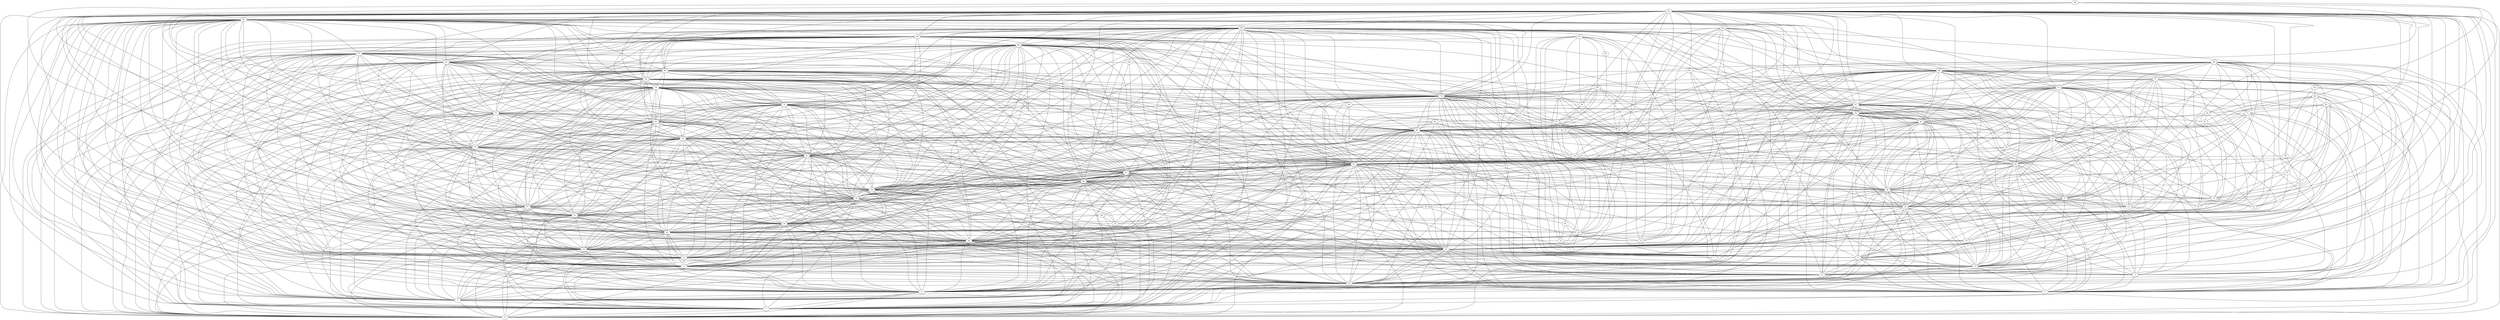 digraph "sensornet-topology" {
label = "";
rankdir="BT";"0"->"1" [arrowhead = "both"] 
"0"->"3" [arrowhead = "both"] 
"0"->"4" [arrowhead = "both"] 
"0"->"11" [arrowhead = "both"] 
"0"->"23" [arrowhead = "both"] 
"0"->"24" [arrowhead = "both"] 
"0"->"26" [arrowhead = "both"] 
"0"->"28" [arrowhead = "both"] 
"0"->"30" [arrowhead = "both"] 
"0"->"31" [arrowhead = "both"] 
"0"->"37" [arrowhead = "both"] 
"0"->"38" [arrowhead = "both"] 
"0"->"39" [arrowhead = "both"] 
"0"->"40" [arrowhead = "both"] 
"0"->"41" [arrowhead = "both"] 
"0"->"43" [arrowhead = "both"] 
"0"->"51" [arrowhead = "both"] 
"0"->"53" [arrowhead = "both"] 
"0"->"54" [arrowhead = "both"] 
"0"->"61" [arrowhead = "both"] 
"0"->"73" [arrowhead = "both"] 
"0"->"74" [arrowhead = "both"] 
"0"->"76" [arrowhead = "both"] 
"0"->"77" [arrowhead = "both"] 
"0"->"78" [arrowhead = "both"] 
"0"->"80" [arrowhead = "both"] 
"0"->"81" [arrowhead = "both"] 
"0"->"87" [arrowhead = "both"] 
"0"->"88" [arrowhead = "both"] 
"0"->"89" [arrowhead = "both"] 
"0"->"90" [arrowhead = "both"] 
"0"->"91" [arrowhead = "both"] 
"0"->"92" [arrowhead = "both"] 
"0"->"93" [arrowhead = "both"] 
"1"->"3" [arrowhead = "both"] 
"1"->"4" [arrowhead = "both"] 
"1"->"10" [arrowhead = "both"] 
"1"->"11" [arrowhead = "both"] 
"1"->"18" [arrowhead = "both"] 
"1"->"20" [arrowhead = "both"] 
"1"->"23" [arrowhead = "both"] 
"1"->"24" [arrowhead = "both"] 
"1"->"26" [arrowhead = "both"] 
"1"->"28" [arrowhead = "both"] 
"1"->"30" [arrowhead = "both"] 
"1"->"31" [arrowhead = "both"] 
"1"->"37" [arrowhead = "both"] 
"1"->"38" [arrowhead = "both"] 
"1"->"39" [arrowhead = "both"] 
"1"->"40" [arrowhead = "both"] 
"1"->"41" [arrowhead = "both"] 
"1"->"43" [arrowhead = "both"] 
"1"->"48" [arrowhead = "both"] 
"1"->"53" [arrowhead = "both"] 
"1"->"54" [arrowhead = "both"] 
"1"->"60" [arrowhead = "both"] 
"1"->"61" [arrowhead = "both"] 
"1"->"70" [arrowhead = "both"] 
"1"->"73" [arrowhead = "both"] 
"1"->"74" [arrowhead = "both"] 
"1"->"76" [arrowhead = "both"] 
"1"->"78" [arrowhead = "both"] 
"1"->"80" [arrowhead = "both"] 
"1"->"81" [arrowhead = "both"] 
"1"->"87" [arrowhead = "both"] 
"1"->"88" [arrowhead = "both"] 
"1"->"89" [arrowhead = "both"] 
"1"->"90" [arrowhead = "both"] 
"1"->"91" [arrowhead = "both"] 
"1"->"93" [arrowhead = "both"] 
"1"->"94" [arrowhead = "both"] 
"2"->"5" [arrowhead = "both"] 
"2"->"10" [arrowhead = "both"] 
"2"->"12" [arrowhead = "both"] 
"2"->"15" [arrowhead = "both"] 
"2"->"17" [arrowhead = "both"] 
"2"->"20" [arrowhead = "both"] 
"2"->"21" [arrowhead = "both"] 
"2"->"25" [arrowhead = "both"] 
"2"->"27" [arrowhead = "both"] 
"2"->"36" [arrowhead = "both"] 
"2"->"43" [arrowhead = "both"] 
"2"->"44" [arrowhead = "both"] 
"2"->"48" [arrowhead = "both"] 
"2"->"55" [arrowhead = "both"] 
"2"->"60" [arrowhead = "both"] 
"2"->"62" [arrowhead = "both"] 
"2"->"64" [arrowhead = "both"] 
"2"->"65" [arrowhead = "both"] 
"2"->"67" [arrowhead = "both"] 
"2"->"68" [arrowhead = "both"] 
"2"->"70" [arrowhead = "both"] 
"2"->"71" [arrowhead = "both"] 
"2"->"75" [arrowhead = "both"] 
"2"->"77" [arrowhead = "both"] 
"2"->"83" [arrowhead = "both"] 
"2"->"85" [arrowhead = "both"] 
"2"->"86" [arrowhead = "both"] 
"2"->"87" [arrowhead = "both"] 
"2"->"93" [arrowhead = "both"] 
"2"->"94" [arrowhead = "both"] 
"2"->"98" [arrowhead = "both"] 
"3"->"4" [arrowhead = "both"] 
"3"->"8" [arrowhead = "both"] 
"3"->"11" [arrowhead = "both"] 
"3"->"23" [arrowhead = "both"] 
"3"->"24" [arrowhead = "both"] 
"3"->"26" [arrowhead = "both"] 
"3"->"28" [arrowhead = "both"] 
"3"->"30" [arrowhead = "both"] 
"3"->"31" [arrowhead = "both"] 
"3"->"37" [arrowhead = "both"] 
"3"->"38" [arrowhead = "both"] 
"3"->"39" [arrowhead = "both"] 
"3"->"40" [arrowhead = "both"] 
"3"->"41" [arrowhead = "both"] 
"3"->"43" [arrowhead = "both"] 
"3"->"46" [arrowhead = "both"] 
"3"->"51" [arrowhead = "both"] 
"3"->"54" [arrowhead = "both"] 
"3"->"61" [arrowhead = "both"] 
"3"->"62" [arrowhead = "both"] 
"3"->"73" [arrowhead = "both"] 
"3"->"74" [arrowhead = "both"] 
"3"->"76" [arrowhead = "both"] 
"3"->"78" [arrowhead = "both"] 
"3"->"80" [arrowhead = "both"] 
"3"->"81" [arrowhead = "both"] 
"3"->"87" [arrowhead = "both"] 
"3"->"88" [arrowhead = "both"] 
"3"->"89" [arrowhead = "both"] 
"3"->"90" [arrowhead = "both"] 
"3"->"91" [arrowhead = "both"] 
"3"->"93" [arrowhead = "both"] 
"4"->"10" [arrowhead = "both"] 
"4"->"11" [arrowhead = "both"] 
"4"->"17" [arrowhead = "both"] 
"4"->"20" [arrowhead = "both"] 
"4"->"23" [arrowhead = "both"] 
"4"->"24" [arrowhead = "both"] 
"4"->"26" [arrowhead = "both"] 
"4"->"28" [arrowhead = "both"] 
"4"->"30" [arrowhead = "both"] 
"4"->"31" [arrowhead = "both"] 
"4"->"36" [arrowhead = "both"] 
"4"->"37" [arrowhead = "both"] 
"4"->"38" [arrowhead = "both"] 
"4"->"39" [arrowhead = "both"] 
"4"->"40" [arrowhead = "both"] 
"4"->"41" [arrowhead = "both"] 
"4"->"43" [arrowhead = "both"] 
"4"->"51" [arrowhead = "both"] 
"4"->"53" [arrowhead = "both"] 
"4"->"60" [arrowhead = "both"] 
"4"->"61" [arrowhead = "both"] 
"4"->"67" [arrowhead = "both"] 
"4"->"70" [arrowhead = "both"] 
"4"->"73" [arrowhead = "both"] 
"4"->"74" [arrowhead = "both"] 
"4"->"76" [arrowhead = "both"] 
"4"->"78" [arrowhead = "both"] 
"4"->"80" [arrowhead = "both"] 
"4"->"81" [arrowhead = "both"] 
"4"->"83" [arrowhead = "both"] 
"4"->"86" [arrowhead = "both"] 
"4"->"87" [arrowhead = "both"] 
"4"->"88" [arrowhead = "both"] 
"4"->"89" [arrowhead = "both"] 
"4"->"90" [arrowhead = "both"] 
"4"->"91" [arrowhead = "both"] 
"4"->"93" [arrowhead = "both"] 
"5"->"15" [arrowhead = "both"] 
"5"->"17" [arrowhead = "both"] 
"5"->"21" [arrowhead = "both"] 
"5"->"25" [arrowhead = "both"] 
"5"->"27" [arrowhead = "both"] 
"5"->"36" [arrowhead = "both"] 
"5"->"48" [arrowhead = "both"] 
"5"->"51" [arrowhead = "both"] 
"5"->"52" [arrowhead = "both"] 
"5"->"65" [arrowhead = "both"] 
"5"->"67" [arrowhead = "both"] 
"5"->"71" [arrowhead = "both"] 
"5"->"75" [arrowhead = "both"] 
"5"->"77" [arrowhead = "both"] 
"5"->"86" [arrowhead = "both"] 
"5"->"98" [arrowhead = "both"] 
"6"->"9" [arrowhead = "both"] 
"6"->"29" [arrowhead = "both"] 
"6"->"59" [arrowhead = "both"] 
"6"->"75" [arrowhead = "both"] 
"7"->"20" [arrowhead = "both"] 
"7"->"34" [arrowhead = "both"] 
"7"->"36" [arrowhead = "both"] 
"7"->"55" [arrowhead = "both"] 
"7"->"84" [arrowhead = "both"] 
"7"->"95" [arrowhead = "both"] 
"8"->"19" [arrowhead = "both"] 
"8"->"32" [arrowhead = "both"] 
"8"->"53" [arrowhead = "both"] 
"8"->"69" [arrowhead = "both"] 
"8"->"81" [arrowhead = "both"] 
"8"->"91" [arrowhead = "both"] 
"9"->"28" [arrowhead = "both"] 
"9"->"33" [arrowhead = "both"] 
"9"->"56" [arrowhead = "both"] 
"9"->"70" [arrowhead = "both"] 
"9"->"90" [arrowhead = "both"] 
"10"->"11" [arrowhead = "both"] 
"10"->"12" [arrowhead = "both"] 
"10"->"14" [arrowhead = "both"] 
"10"->"15" [arrowhead = "both"] 
"10"->"17" [arrowhead = "both"] 
"10"->"20" [arrowhead = "both"] 
"10"->"25" [arrowhead = "both"] 
"10"->"26" [arrowhead = "both"] 
"10"->"28" [arrowhead = "both"] 
"10"->"30" [arrowhead = "both"] 
"10"->"36" [arrowhead = "both"] 
"10"->"38" [arrowhead = "both"] 
"10"->"39" [arrowhead = "both"] 
"10"->"40" [arrowhead = "both"] 
"10"->"41" [arrowhead = "both"] 
"10"->"43" [arrowhead = "both"] 
"10"->"48" [arrowhead = "both"] 
"10"->"51" [arrowhead = "both"] 
"10"->"52" [arrowhead = "both"] 
"10"->"54" [arrowhead = "both"] 
"10"->"61" [arrowhead = "both"] 
"10"->"62" [arrowhead = "both"] 
"10"->"65" [arrowhead = "both"] 
"10"->"67" [arrowhead = "both"] 
"10"->"70" [arrowhead = "both"] 
"10"->"75" [arrowhead = "both"] 
"10"->"76" [arrowhead = "both"] 
"10"->"78" [arrowhead = "both"] 
"10"->"80" [arrowhead = "both"] 
"10"->"86" [arrowhead = "both"] 
"10"->"88" [arrowhead = "both"] 
"10"->"89" [arrowhead = "both"] 
"10"->"90" [arrowhead = "both"] 
"10"->"91" [arrowhead = "both"] 
"10"->"93" [arrowhead = "both"] 
"10"->"98" [arrowhead = "both"] 
"11"->"20" [arrowhead = "both"] 
"11"->"23" [arrowhead = "both"] 
"11"->"24" [arrowhead = "both"] 
"11"->"26" [arrowhead = "both"] 
"11"->"28" [arrowhead = "both"] 
"11"->"30" [arrowhead = "both"] 
"11"->"31" [arrowhead = "both"] 
"11"->"37" [arrowhead = "both"] 
"11"->"38" [arrowhead = "both"] 
"11"->"39" [arrowhead = "both"] 
"11"->"40" [arrowhead = "both"] 
"11"->"41" [arrowhead = "both"] 
"11"->"51" [arrowhead = "both"] 
"11"->"53" [arrowhead = "both"] 
"11"->"54" [arrowhead = "both"] 
"11"->"57" [arrowhead = "both"] 
"11"->"60" [arrowhead = "both"] 
"11"->"70" [arrowhead = "both"] 
"11"->"73" [arrowhead = "both"] 
"11"->"74" [arrowhead = "both"] 
"11"->"75" [arrowhead = "both"] 
"11"->"76" [arrowhead = "both"] 
"11"->"78" [arrowhead = "both"] 
"11"->"80" [arrowhead = "both"] 
"11"->"81" [arrowhead = "both"] 
"11"->"87" [arrowhead = "both"] 
"11"->"88" [arrowhead = "both"] 
"11"->"89" [arrowhead = "both"] 
"11"->"90" [arrowhead = "both"] 
"11"->"91" [arrowhead = "both"] 
"12"->"15" [arrowhead = "both"] 
"12"->"17" [arrowhead = "both"] 
"12"->"20" [arrowhead = "both"] 
"12"->"25" [arrowhead = "both"] 
"12"->"26" [arrowhead = "both"] 
"12"->"27" [arrowhead = "both"] 
"12"->"36" [arrowhead = "both"] 
"12"->"40" [arrowhead = "both"] 
"12"->"41" [arrowhead = "both"] 
"12"->"43" [arrowhead = "both"] 
"12"->"48" [arrowhead = "both"] 
"12"->"52" [arrowhead = "both"] 
"12"->"53" [arrowhead = "both"] 
"12"->"60" [arrowhead = "both"] 
"12"->"65" [arrowhead = "both"] 
"12"->"67" [arrowhead = "both"] 
"12"->"70" [arrowhead = "both"] 
"12"->"75" [arrowhead = "both"] 
"12"->"77" [arrowhead = "both"] 
"12"->"86" [arrowhead = "both"] 
"12"->"90" [arrowhead = "both"] 
"12"->"91" [arrowhead = "both"] 
"12"->"93" [arrowhead = "both"] 
"12"->"98" [arrowhead = "both"] 
"13"->"29" [arrowhead = "both"] 
"13"->"43" [arrowhead = "both"] 
"13"->"45" [arrowhead = "both"] 
"13"->"47" [arrowhead = "both"] 
"13"->"56" [arrowhead = "both"] 
"13"->"79" [arrowhead = "both"] 
"13"->"95" [arrowhead = "both"] 
"13"->"97" [arrowhead = "both"] 
"14"->"21" [arrowhead = "both"] 
"14"->"24" [arrowhead = "both"] 
"14"->"31" [arrowhead = "both"] 
"14"->"60" [arrowhead = "both"] 
"14"->"71" [arrowhead = "both"] 
"15"->"17" [arrowhead = "both"] 
"15"->"19" [arrowhead = "both"] 
"15"->"20" [arrowhead = "both"] 
"15"->"25" [arrowhead = "both"] 
"15"->"27" [arrowhead = "both"] 
"15"->"36" [arrowhead = "both"] 
"15"->"40" [arrowhead = "both"] 
"15"->"41" [arrowhead = "both"] 
"15"->"43" [arrowhead = "both"] 
"15"->"44" [arrowhead = "both"] 
"15"->"48" [arrowhead = "both"] 
"15"->"52" [arrowhead = "both"] 
"15"->"55" [arrowhead = "both"] 
"15"->"60" [arrowhead = "both"] 
"15"->"62" [arrowhead = "both"] 
"15"->"67" [arrowhead = "both"] 
"15"->"70" [arrowhead = "both"] 
"15"->"75" [arrowhead = "both"] 
"15"->"77" [arrowhead = "both"] 
"15"->"79" [arrowhead = "both"] 
"15"->"86" [arrowhead = "both"] 
"15"->"90" [arrowhead = "both"] 
"15"->"91" [arrowhead = "both"] 
"15"->"93" [arrowhead = "both"] 
"15"->"94" [arrowhead = "both"] 
"15"->"98" [arrowhead = "both"] 
"16"->"33" [arrowhead = "both"] 
"16"->"42" [arrowhead = "both"] 
"16"->"44" [arrowhead = "both"] 
"16"->"55" [arrowhead = "both"] 
"16"->"66" [arrowhead = "both"] 
"16"->"92" [arrowhead = "both"] 
"16"->"94" [arrowhead = "both"] 
"16"->"97" [arrowhead = "both"] 
"17"->"20" [arrowhead = "both"] 
"17"->"25" [arrowhead = "both"] 
"17"->"26" [arrowhead = "both"] 
"17"->"27" [arrowhead = "both"] 
"17"->"36" [arrowhead = "both"] 
"17"->"40" [arrowhead = "both"] 
"17"->"41" [arrowhead = "both"] 
"17"->"43" [arrowhead = "both"] 
"17"->"47" [arrowhead = "both"] 
"17"->"48" [arrowhead = "both"] 
"17"->"52" [arrowhead = "both"] 
"17"->"54" [arrowhead = "both"] 
"17"->"55" [arrowhead = "both"] 
"17"->"60" [arrowhead = "both"] 
"17"->"62" [arrowhead = "both"] 
"17"->"65" [arrowhead = "both"] 
"17"->"70" [arrowhead = "both"] 
"17"->"75" [arrowhead = "both"] 
"17"->"76" [arrowhead = "both"] 
"17"->"77" [arrowhead = "both"] 
"17"->"86" [arrowhead = "both"] 
"17"->"90" [arrowhead = "both"] 
"17"->"91" [arrowhead = "both"] 
"17"->"93" [arrowhead = "both"] 
"17"->"98" [arrowhead = "both"] 
"18"->"31" [arrowhead = "both"] 
"18"->"46" [arrowhead = "both"] 
"18"->"51" [arrowhead = "both"] 
"18"->"66" [arrowhead = "both"] 
"18"->"76" [arrowhead = "both"] 
"18"->"94" [arrowhead = "both"] 
"18"->"96" [arrowhead = "both"] 
"19"->"29" [arrowhead = "both"] 
"19"->"35" [arrowhead = "both"] 
"19"->"58" [arrowhead = "both"] 
"19"->"65" [arrowhead = "both"] 
"19"->"71" [arrowhead = "both"] 
"19"->"72" [arrowhead = "both"] 
"20"->"25" [arrowhead = "both"] 
"20"->"26" [arrowhead = "both"] 
"20"->"27" [arrowhead = "both"] 
"20"->"28" [arrowhead = "both"] 
"20"->"30" [arrowhead = "both"] 
"20"->"36" [arrowhead = "both"] 
"20"->"38" [arrowhead = "both"] 
"20"->"39" [arrowhead = "both"] 
"20"->"40" [arrowhead = "both"] 
"20"->"41" [arrowhead = "both"] 
"20"->"43" [arrowhead = "both"] 
"20"->"48" [arrowhead = "both"] 
"20"->"51" [arrowhead = "both"] 
"20"->"52" [arrowhead = "both"] 
"20"->"54" [arrowhead = "both"] 
"20"->"57" [arrowhead = "both"] 
"20"->"60" [arrowhead = "both"] 
"20"->"61" [arrowhead = "both"] 
"20"->"62" [arrowhead = "both"] 
"20"->"65" [arrowhead = "both"] 
"20"->"67" [arrowhead = "both"] 
"20"->"74" [arrowhead = "both"] 
"20"->"75" [arrowhead = "both"] 
"20"->"76" [arrowhead = "both"] 
"20"->"77" [arrowhead = "both"] 
"20"->"78" [arrowhead = "both"] 
"20"->"80" [arrowhead = "both"] 
"20"->"84" [arrowhead = "both"] 
"20"->"86" [arrowhead = "both"] 
"20"->"88" [arrowhead = "both"] 
"20"->"89" [arrowhead = "both"] 
"20"->"90" [arrowhead = "both"] 
"20"->"91" [arrowhead = "both"] 
"20"->"92" [arrowhead = "both"] 
"20"->"93" [arrowhead = "both"] 
"20"->"98" [arrowhead = "both"] 
"21"->"27" [arrowhead = "both"] 
"21"->"48" [arrowhead = "both"] 
"21"->"52" [arrowhead = "both"] 
"21"->"53" [arrowhead = "both"] 
"21"->"55" [arrowhead = "both"] 
"21"->"64" [arrowhead = "both"] 
"21"->"77" [arrowhead = "both"] 
"21"->"98" [arrowhead = "both"] 
"22"->"33" [arrowhead = "both"] 
"22"->"35" [arrowhead = "both"] 
"22"->"64" [arrowhead = "both"] 
"22"->"65" [arrowhead = "both"] 
"22"->"83" [arrowhead = "both"] 
"22"->"85" [arrowhead = "both"] 
"23"->"24" [arrowhead = "both"] 
"23"->"26" [arrowhead = "both"] 
"23"->"28" [arrowhead = "both"] 
"23"->"29" [arrowhead = "both"] 
"23"->"30" [arrowhead = "both"] 
"23"->"31" [arrowhead = "both"] 
"23"->"37" [arrowhead = "both"] 
"23"->"38" [arrowhead = "both"] 
"23"->"39" [arrowhead = "both"] 
"23"->"40" [arrowhead = "both"] 
"23"->"41" [arrowhead = "both"] 
"23"->"43" [arrowhead = "both"] 
"23"->"51" [arrowhead = "both"] 
"23"->"53" [arrowhead = "both"] 
"23"->"54" [arrowhead = "both"] 
"23"->"61" [arrowhead = "both"] 
"23"->"74" [arrowhead = "both"] 
"23"->"76" [arrowhead = "both"] 
"23"->"78" [arrowhead = "both"] 
"23"->"80" [arrowhead = "both"] 
"23"->"81" [arrowhead = "both"] 
"23"->"82" [arrowhead = "both"] 
"23"->"87" [arrowhead = "both"] 
"23"->"88" [arrowhead = "both"] 
"23"->"89" [arrowhead = "both"] 
"23"->"90" [arrowhead = "both"] 
"23"->"91" [arrowhead = "both"] 
"23"->"93" [arrowhead = "both"] 
"24"->"26" [arrowhead = "both"] 
"24"->"28" [arrowhead = "both"] 
"24"->"30" [arrowhead = "both"] 
"24"->"31" [arrowhead = "both"] 
"24"->"37" [arrowhead = "both"] 
"24"->"38" [arrowhead = "both"] 
"24"->"39" [arrowhead = "both"] 
"24"->"40" [arrowhead = "both"] 
"24"->"41" [arrowhead = "both"] 
"24"->"43" [arrowhead = "both"] 
"24"->"51" [arrowhead = "both"] 
"24"->"53" [arrowhead = "both"] 
"24"->"54" [arrowhead = "both"] 
"24"->"61" [arrowhead = "both"] 
"24"->"64" [arrowhead = "both"] 
"24"->"70" [arrowhead = "both"] 
"24"->"73" [arrowhead = "both"] 
"24"->"76" [arrowhead = "both"] 
"24"->"78" [arrowhead = "both"] 
"24"->"80" [arrowhead = "both"] 
"24"->"81" [arrowhead = "both"] 
"24"->"84" [arrowhead = "both"] 
"24"->"87" [arrowhead = "both"] 
"24"->"88" [arrowhead = "both"] 
"24"->"89" [arrowhead = "both"] 
"24"->"90" [arrowhead = "both"] 
"24"->"91" [arrowhead = "both"] 
"24"->"93" [arrowhead = "both"] 
"25"->"27" [arrowhead = "both"] 
"25"->"36" [arrowhead = "both"] 
"25"->"40" [arrowhead = "both"] 
"25"->"41" [arrowhead = "both"] 
"25"->"43" [arrowhead = "both"] 
"25"->"48" [arrowhead = "both"] 
"25"->"52" [arrowhead = "both"] 
"25"->"55" [arrowhead = "both"] 
"25"->"60" [arrowhead = "both"] 
"25"->"62" [arrowhead = "both"] 
"25"->"65" [arrowhead = "both"] 
"25"->"67" [arrowhead = "both"] 
"25"->"70" [arrowhead = "both"] 
"25"->"77" [arrowhead = "both"] 
"25"->"86" [arrowhead = "both"] 
"25"->"89" [arrowhead = "both"] 
"25"->"90" [arrowhead = "both"] 
"25"->"91" [arrowhead = "both"] 
"25"->"93" [arrowhead = "both"] 
"25"->"98" [arrowhead = "both"] 
"26"->"28" [arrowhead = "both"] 
"26"->"30" [arrowhead = "both"] 
"26"->"31" [arrowhead = "both"] 
"26"->"37" [arrowhead = "both"] 
"26"->"38" [arrowhead = "both"] 
"26"->"39" [arrowhead = "both"] 
"26"->"40" [arrowhead = "both"] 
"26"->"41" [arrowhead = "both"] 
"26"->"43" [arrowhead = "both"] 
"26"->"51" [arrowhead = "both"] 
"26"->"53" [arrowhead = "both"] 
"26"->"54" [arrowhead = "both"] 
"26"->"60" [arrowhead = "both"] 
"26"->"61" [arrowhead = "both"] 
"26"->"62" [arrowhead = "both"] 
"26"->"67" [arrowhead = "both"] 
"26"->"70" [arrowhead = "both"] 
"26"->"72" [arrowhead = "both"] 
"26"->"73" [arrowhead = "both"] 
"26"->"74" [arrowhead = "both"] 
"26"->"78" [arrowhead = "both"] 
"26"->"80" [arrowhead = "both"] 
"26"->"81" [arrowhead = "both"] 
"26"->"87" [arrowhead = "both"] 
"26"->"88" [arrowhead = "both"] 
"26"->"89" [arrowhead = "both"] 
"26"->"90" [arrowhead = "both"] 
"26"->"91" [arrowhead = "both"] 
"26"->"93" [arrowhead = "both"] 
"27"->"36" [arrowhead = "both"] 
"27"->"48" [arrowhead = "both"] 
"27"->"52" [arrowhead = "both"] 
"27"->"55" [arrowhead = "both"] 
"27"->"62" [arrowhead = "both"] 
"27"->"65" [arrowhead = "both"] 
"27"->"67" [arrowhead = "both"] 
"27"->"70" [arrowhead = "both"] 
"27"->"71" [arrowhead = "both"] 
"27"->"75" [arrowhead = "both"] 
"27"->"86" [arrowhead = "both"] 
"27"->"98" [arrowhead = "both"] 
"28"->"30" [arrowhead = "both"] 
"28"->"31" [arrowhead = "both"] 
"28"->"34" [arrowhead = "both"] 
"28"->"37" [arrowhead = "both"] 
"28"->"38" [arrowhead = "both"] 
"28"->"39" [arrowhead = "both"] 
"28"->"40" [arrowhead = "both"] 
"28"->"41" [arrowhead = "both"] 
"28"->"43" [arrowhead = "both"] 
"28"->"51" [arrowhead = "both"] 
"28"->"53" [arrowhead = "both"] 
"28"->"54" [arrowhead = "both"] 
"28"->"59" [arrowhead = "both"] 
"28"->"60" [arrowhead = "both"] 
"28"->"61" [arrowhead = "both"] 
"28"->"70" [arrowhead = "both"] 
"28"->"73" [arrowhead = "both"] 
"28"->"74" [arrowhead = "both"] 
"28"->"76" [arrowhead = "both"] 
"28"->"80" [arrowhead = "both"] 
"28"->"81" [arrowhead = "both"] 
"28"->"87" [arrowhead = "both"] 
"28"->"88" [arrowhead = "both"] 
"28"->"89" [arrowhead = "both"] 
"28"->"90" [arrowhead = "both"] 
"28"->"91" [arrowhead = "both"] 
"28"->"93" [arrowhead = "both"] 
"29"->"30" [arrowhead = "both"] 
"29"->"38" [arrowhead = "both"] 
"29"->"45" [arrowhead = "both"] 
"29"->"47" [arrowhead = "both"] 
"29"->"56" [arrowhead = "both"] 
"29"->"63" [arrowhead = "both"] 
"29"->"69" [arrowhead = "both"] 
"29"->"73" [arrowhead = "both"] 
"29"->"95" [arrowhead = "both"] 
"29"->"97" [arrowhead = "both"] 
"30"->"31" [arrowhead = "both"] 
"30"->"37" [arrowhead = "both"] 
"30"->"38" [arrowhead = "both"] 
"30"->"39" [arrowhead = "both"] 
"30"->"40" [arrowhead = "both"] 
"30"->"41" [arrowhead = "both"] 
"30"->"43" [arrowhead = "both"] 
"30"->"46" [arrowhead = "both"] 
"30"->"51" [arrowhead = "both"] 
"30"->"53" [arrowhead = "both"] 
"30"->"54" [arrowhead = "both"] 
"30"->"60" [arrowhead = "both"] 
"30"->"61" [arrowhead = "both"] 
"30"->"70" [arrowhead = "both"] 
"30"->"73" [arrowhead = "both"] 
"30"->"74" [arrowhead = "both"] 
"30"->"76" [arrowhead = "both"] 
"30"->"78" [arrowhead = "both"] 
"30"->"81" [arrowhead = "both"] 
"30"->"85" [arrowhead = "both"] 
"30"->"87" [arrowhead = "both"] 
"30"->"88" [arrowhead = "both"] 
"30"->"89" [arrowhead = "both"] 
"30"->"90" [arrowhead = "both"] 
"30"->"91" [arrowhead = "both"] 
"30"->"93" [arrowhead = "both"] 
"31"->"37" [arrowhead = "both"] 
"31"->"38" [arrowhead = "both"] 
"31"->"39" [arrowhead = "both"] 
"31"->"40" [arrowhead = "both"] 
"31"->"41" [arrowhead = "both"] 
"31"->"43" [arrowhead = "both"] 
"31"->"51" [arrowhead = "both"] 
"31"->"53" [arrowhead = "both"] 
"31"->"54" [arrowhead = "both"] 
"31"->"61" [arrowhead = "both"] 
"31"->"73" [arrowhead = "both"] 
"31"->"74" [arrowhead = "both"] 
"31"->"76" [arrowhead = "both"] 
"31"->"78" [arrowhead = "both"] 
"31"->"80" [arrowhead = "both"] 
"31"->"87" [arrowhead = "both"] 
"31"->"88" [arrowhead = "both"] 
"31"->"89" [arrowhead = "both"] 
"31"->"90" [arrowhead = "both"] 
"31"->"91" [arrowhead = "both"] 
"31"->"93" [arrowhead = "both"] 
"32"->"33" [arrowhead = "both"] 
"32"->"38" [arrowhead = "both"] 
"32"->"47" [arrowhead = "both"] 
"32"->"58" [arrowhead = "both"] 
"32"->"77" [arrowhead = "both"] 
"32"->"83" [arrowhead = "both"] 
"32"->"97" [arrowhead = "both"] 
"33"->"35" [arrowhead = "both"] 
"33"->"36" [arrowhead = "both"] 
"33"->"43" [arrowhead = "both"] 
"33"->"52" [arrowhead = "both"] 
"33"->"66" [arrowhead = "both"] 
"33"->"72" [arrowhead = "both"] 
"33"->"82" [arrowhead = "both"] 
"33"->"85" [arrowhead = "both"] 
"33"->"86" [arrowhead = "both"] 
"33"->"93" [arrowhead = "both"] 
"34"->"44" [arrowhead = "both"] 
"34"->"57" [arrowhead = "both"] 
"34"->"58" [arrowhead = "both"] 
"34"->"78" [arrowhead = "both"] 
"34"->"86" [arrowhead = "both"] 
"34"->"94" [arrowhead = "both"] 
"34"->"96" [arrowhead = "both"] 
"35"->"49" [arrowhead = "both"] 
"35"->"72" [arrowhead = "both"] 
"35"->"83" [arrowhead = "both"] 
"35"->"99" [arrowhead = "both"] 
"36"->"40" [arrowhead = "both"] 
"36"->"41" [arrowhead = "both"] 
"36"->"43" [arrowhead = "both"] 
"36"->"48" [arrowhead = "both"] 
"36"->"52" [arrowhead = "both"] 
"36"->"54" [arrowhead = "both"] 
"36"->"55" [arrowhead = "both"] 
"36"->"60" [arrowhead = "both"] 
"36"->"62" [arrowhead = "both"] 
"36"->"65" [arrowhead = "both"] 
"36"->"67" [arrowhead = "both"] 
"36"->"70" [arrowhead = "both"] 
"36"->"75" [arrowhead = "both"] 
"36"->"77" [arrowhead = "both"] 
"36"->"83" [arrowhead = "both"] 
"36"->"90" [arrowhead = "both"] 
"36"->"91" [arrowhead = "both"] 
"36"->"93" [arrowhead = "both"] 
"36"->"98" [arrowhead = "both"] 
"37"->"38" [arrowhead = "both"] 
"37"->"39" [arrowhead = "both"] 
"37"->"40" [arrowhead = "both"] 
"37"->"41" [arrowhead = "both"] 
"37"->"43" [arrowhead = "both"] 
"37"->"51" [arrowhead = "both"] 
"37"->"53" [arrowhead = "both"] 
"37"->"54" [arrowhead = "both"] 
"37"->"61" [arrowhead = "both"] 
"37"->"73" [arrowhead = "both"] 
"37"->"74" [arrowhead = "both"] 
"37"->"76" [arrowhead = "both"] 
"37"->"78" [arrowhead = "both"] 
"37"->"80" [arrowhead = "both"] 
"37"->"81" [arrowhead = "both"] 
"37"->"88" [arrowhead = "both"] 
"37"->"89" [arrowhead = "both"] 
"37"->"90" [arrowhead = "both"] 
"37"->"91" [arrowhead = "both"] 
"37"->"93" [arrowhead = "both"] 
"38"->"39" [arrowhead = "both"] 
"38"->"40" [arrowhead = "both"] 
"38"->"41" [arrowhead = "both"] 
"38"->"43" [arrowhead = "both"] 
"38"->"47" [arrowhead = "both"] 
"38"->"51" [arrowhead = "both"] 
"38"->"53" [arrowhead = "both"] 
"38"->"54" [arrowhead = "both"] 
"38"->"60" [arrowhead = "both"] 
"38"->"61" [arrowhead = "both"] 
"38"->"70" [arrowhead = "both"] 
"38"->"73" [arrowhead = "both"] 
"38"->"74" [arrowhead = "both"] 
"38"->"76" [arrowhead = "both"] 
"38"->"78" [arrowhead = "both"] 
"38"->"79" [arrowhead = "both"] 
"38"->"80" [arrowhead = "both"] 
"38"->"81" [arrowhead = "both"] 
"38"->"82" [arrowhead = "both"] 
"38"->"87" [arrowhead = "both"] 
"38"->"89" [arrowhead = "both"] 
"38"->"90" [arrowhead = "both"] 
"38"->"91" [arrowhead = "both"] 
"38"->"93" [arrowhead = "both"] 
"38"->"95" [arrowhead = "both"] 
"38"->"99" [arrowhead = "both"] 
"39"->"40" [arrowhead = "both"] 
"39"->"41" [arrowhead = "both"] 
"39"->"43" [arrowhead = "both"] 
"39"->"44" [arrowhead = "both"] 
"39"->"51" [arrowhead = "both"] 
"39"->"53" [arrowhead = "both"] 
"39"->"54" [arrowhead = "both"] 
"39"->"58" [arrowhead = "both"] 
"39"->"60" [arrowhead = "both"] 
"39"->"61" [arrowhead = "both"] 
"39"->"70" [arrowhead = "both"] 
"39"->"73" [arrowhead = "both"] 
"39"->"74" [arrowhead = "both"] 
"39"->"76" [arrowhead = "both"] 
"39"->"78" [arrowhead = "both"] 
"39"->"80" [arrowhead = "both"] 
"39"->"81" [arrowhead = "both"] 
"39"->"87" [arrowhead = "both"] 
"39"->"88" [arrowhead = "both"] 
"39"->"90" [arrowhead = "both"] 
"39"->"91" [arrowhead = "both"] 
"39"->"93" [arrowhead = "both"] 
"39"->"94" [arrowhead = "both"] 
"40"->"41" [arrowhead = "both"] 
"40"->"43" [arrowhead = "both"] 
"40"->"51" [arrowhead = "both"] 
"40"->"53" [arrowhead = "both"] 
"40"->"54" [arrowhead = "both"] 
"40"->"60" [arrowhead = "both"] 
"40"->"61" [arrowhead = "both"] 
"40"->"62" [arrowhead = "both"] 
"40"->"65" [arrowhead = "both"] 
"40"->"67" [arrowhead = "both"] 
"40"->"70" [arrowhead = "both"] 
"40"->"72" [arrowhead = "both"] 
"40"->"73" [arrowhead = "both"] 
"40"->"74" [arrowhead = "both"] 
"40"->"75" [arrowhead = "both"] 
"40"->"76" [arrowhead = "both"] 
"40"->"78" [arrowhead = "both"] 
"40"->"80" [arrowhead = "both"] 
"40"->"81" [arrowhead = "both"] 
"40"->"86" [arrowhead = "both"] 
"40"->"87" [arrowhead = "both"] 
"40"->"88" [arrowhead = "both"] 
"40"->"89" [arrowhead = "both"] 
"40"->"91" [arrowhead = "both"] 
"40"->"93" [arrowhead = "both"] 
"41"->"43" [arrowhead = "both"] 
"41"->"51" [arrowhead = "both"] 
"41"->"53" [arrowhead = "both"] 
"41"->"54" [arrowhead = "both"] 
"41"->"60" [arrowhead = "both"] 
"41"->"61" [arrowhead = "both"] 
"41"->"62" [arrowhead = "both"] 
"41"->"65" [arrowhead = "both"] 
"41"->"67" [arrowhead = "both"] 
"41"->"70" [arrowhead = "both"] 
"41"->"73" [arrowhead = "both"] 
"41"->"74" [arrowhead = "both"] 
"41"->"75" [arrowhead = "both"] 
"41"->"76" [arrowhead = "both"] 
"41"->"78" [arrowhead = "both"] 
"41"->"80" [arrowhead = "both"] 
"41"->"81" [arrowhead = "both"] 
"41"->"86" [arrowhead = "both"] 
"41"->"87" [arrowhead = "both"] 
"41"->"88" [arrowhead = "both"] 
"41"->"89" [arrowhead = "both"] 
"41"->"90" [arrowhead = "both"] 
"41"->"93" [arrowhead = "both"] 
"42"->"66" [arrowhead = "both"] 
"42"->"80" [arrowhead = "both"] 
"42"->"85" [arrowhead = "both"] 
"43"->"49" [arrowhead = "both"] 
"43"->"51" [arrowhead = "both"] 
"43"->"52" [arrowhead = "both"] 
"43"->"53" [arrowhead = "both"] 
"43"->"54" [arrowhead = "both"] 
"43"->"60" [arrowhead = "both"] 
"43"->"62" [arrowhead = "both"] 
"43"->"63" [arrowhead = "both"] 
"43"->"64" [arrowhead = "both"] 
"43"->"65" [arrowhead = "both"] 
"43"->"67" [arrowhead = "both"] 
"43"->"70" [arrowhead = "both"] 
"43"->"73" [arrowhead = "both"] 
"43"->"74" [arrowhead = "both"] 
"43"->"75" [arrowhead = "both"] 
"43"->"76" [arrowhead = "both"] 
"43"->"78" [arrowhead = "both"] 
"43"->"80" [arrowhead = "both"] 
"43"->"81" [arrowhead = "both"] 
"43"->"83" [arrowhead = "both"] 
"43"->"86" [arrowhead = "both"] 
"43"->"87" [arrowhead = "both"] 
"43"->"88" [arrowhead = "both"] 
"43"->"89" [arrowhead = "both"] 
"43"->"90" [arrowhead = "both"] 
"43"->"91" [arrowhead = "both"] 
"43"->"98" [arrowhead = "both"] 
"44"->"52" [arrowhead = "both"] 
"44"->"65" [arrowhead = "both"] 
"44"->"66" [arrowhead = "both"] 
"44"->"84" [arrowhead = "both"] 
"44"->"85" [arrowhead = "both"] 
"44"->"89" [arrowhead = "both"] 
"45"->"47" [arrowhead = "both"] 
"45"->"63" [arrowhead = "both"] 
"45"->"74" [arrowhead = "both"] 
"45"->"79" [arrowhead = "both"] 
"45"->"94" [arrowhead = "both"] 
"45"->"97" [arrowhead = "both"] 
"45"->"99" [arrowhead = "both"] 
"46"->"59" [arrowhead = "both"] 
"46"->"68" [arrowhead = "both"] 
"46"->"80" [arrowhead = "both"] 
"47"->"50" [arrowhead = "both"] 
"47"->"63" [arrowhead = "both"] 
"47"->"70" [arrowhead = "both"] 
"47"->"79" [arrowhead = "both"] 
"47"->"82" [arrowhead = "both"] 
"47"->"88" [arrowhead = "both"] 
"47"->"95" [arrowhead = "both"] 
"48"->"52" [arrowhead = "both"] 
"48"->"55" [arrowhead = "both"] 
"48"->"60" [arrowhead = "both"] 
"48"->"61" [arrowhead = "both"] 
"48"->"62" [arrowhead = "both"] 
"48"->"65" [arrowhead = "both"] 
"48"->"67" [arrowhead = "both"] 
"48"->"70" [arrowhead = "both"] 
"48"->"71" [arrowhead = "both"] 
"48"->"75" [arrowhead = "both"] 
"48"->"77" [arrowhead = "both"] 
"48"->"86" [arrowhead = "both"] 
"49"->"85" [arrowhead = "both"] 
"49"->"93" [arrowhead = "both"] 
"50"->"97" [arrowhead = "both"] 
"51"->"53" [arrowhead = "both"] 
"51"->"54" [arrowhead = "both"] 
"51"->"60" [arrowhead = "both"] 
"51"->"61" [arrowhead = "both"] 
"51"->"64" [arrowhead = "both"] 
"51"->"68" [arrowhead = "both"] 
"51"->"70" [arrowhead = "both"] 
"51"->"73" [arrowhead = "both"] 
"51"->"74" [arrowhead = "both"] 
"51"->"76" [arrowhead = "both"] 
"51"->"78" [arrowhead = "both"] 
"51"->"80" [arrowhead = "both"] 
"51"->"81" [arrowhead = "both"] 
"51"->"87" [arrowhead = "both"] 
"51"->"88" [arrowhead = "both"] 
"51"->"89" [arrowhead = "both"] 
"51"->"90" [arrowhead = "both"] 
"51"->"91" [arrowhead = "both"] 
"51"->"93" [arrowhead = "both"] 
"52"->"55" [arrowhead = "both"] 
"52"->"57" [arrowhead = "both"] 
"52"->"60" [arrowhead = "both"] 
"52"->"62" [arrowhead = "both"] 
"52"->"65" [arrowhead = "both"] 
"52"->"67" [arrowhead = "both"] 
"52"->"70" [arrowhead = "both"] 
"52"->"71" [arrowhead = "both"] 
"52"->"75" [arrowhead = "both"] 
"52"->"77" [arrowhead = "both"] 
"52"->"86" [arrowhead = "both"] 
"52"->"93" [arrowhead = "both"] 
"52"->"94" [arrowhead = "both"] 
"52"->"98" [arrowhead = "both"] 
"53"->"54" [arrowhead = "both"] 
"53"->"58" [arrowhead = "both"] 
"53"->"61" [arrowhead = "both"] 
"53"->"73" [arrowhead = "both"] 
"53"->"74" [arrowhead = "both"] 
"53"->"76" [arrowhead = "both"] 
"53"->"78" [arrowhead = "both"] 
"53"->"80" [arrowhead = "both"] 
"53"->"81" [arrowhead = "both"] 
"53"->"87" [arrowhead = "both"] 
"53"->"88" [arrowhead = "both"] 
"53"->"89" [arrowhead = "both"] 
"53"->"90" [arrowhead = "both"] 
"53"->"91" [arrowhead = "both"] 
"53"->"93" [arrowhead = "both"] 
"53"->"99" [arrowhead = "both"] 
"54"->"60" [arrowhead = "both"] 
"54"->"61" [arrowhead = "both"] 
"54"->"67" [arrowhead = "both"] 
"54"->"70" [arrowhead = "both"] 
"54"->"73" [arrowhead = "both"] 
"54"->"74" [arrowhead = "both"] 
"54"->"76" [arrowhead = "both"] 
"54"->"78" [arrowhead = "both"] 
"54"->"80" [arrowhead = "both"] 
"54"->"81" [arrowhead = "both"] 
"54"->"85" [arrowhead = "both"] 
"54"->"86" [arrowhead = "both"] 
"54"->"87" [arrowhead = "both"] 
"54"->"88" [arrowhead = "both"] 
"54"->"89" [arrowhead = "both"] 
"54"->"90" [arrowhead = "both"] 
"54"->"91" [arrowhead = "both"] 
"54"->"93" [arrowhead = "both"] 
"55"->"65" [arrowhead = "both"] 
"55"->"67" [arrowhead = "both"] 
"55"->"71" [arrowhead = "both"] 
"55"->"74" [arrowhead = "both"] 
"55"->"75" [arrowhead = "both"] 
"55"->"77" [arrowhead = "both"] 
"55"->"86" [arrowhead = "both"] 
"55"->"98" [arrowhead = "both"] 
"56"->"59" [arrowhead = "both"] 
"56"->"79" [arrowhead = "both"] 
"57"->"70" [arrowhead = "both"] 
"57"->"84" [arrowhead = "both"] 
"58"->"65" [arrowhead = "both"] 
"58"->"69" [arrowhead = "both"] 
"58"->"81" [arrowhead = "both"] 
"58"->"82" [arrowhead = "both"] 
"59"->"78" [arrowhead = "both"] 
"59"->"93" [arrowhead = "both"] 
"60"->"61" [arrowhead = "both"] 
"60"->"62" [arrowhead = "both"] 
"60"->"64" [arrowhead = "both"] 
"60"->"65" [arrowhead = "both"] 
"60"->"67" [arrowhead = "both"] 
"60"->"70" [arrowhead = "both"] 
"60"->"75" [arrowhead = "both"] 
"60"->"76" [arrowhead = "both"] 
"60"->"78" [arrowhead = "both"] 
"60"->"80" [arrowhead = "both"] 
"60"->"86" [arrowhead = "both"] 
"60"->"88" [arrowhead = "both"] 
"60"->"89" [arrowhead = "both"] 
"60"->"90" [arrowhead = "both"] 
"60"->"91" [arrowhead = "both"] 
"60"->"93" [arrowhead = "both"] 
"60"->"98" [arrowhead = "both"] 
"61"->"70" [arrowhead = "both"] 
"61"->"73" [arrowhead = "both"] 
"61"->"74" [arrowhead = "both"] 
"61"->"75" [arrowhead = "both"] 
"61"->"76" [arrowhead = "both"] 
"61"->"78" [arrowhead = "both"] 
"61"->"80" [arrowhead = "both"] 
"61"->"81" [arrowhead = "both"] 
"61"->"87" [arrowhead = "both"] 
"61"->"88" [arrowhead = "both"] 
"61"->"89" [arrowhead = "both"] 
"61"->"90" [arrowhead = "both"] 
"61"->"91" [arrowhead = "both"] 
"62"->"65" [arrowhead = "both"] 
"62"->"67" [arrowhead = "both"] 
"62"->"70" [arrowhead = "both"] 
"62"->"75" [arrowhead = "both"] 
"62"->"76" [arrowhead = "both"] 
"62"->"77" [arrowhead = "both"] 
"62"->"86" [arrowhead = "both"] 
"62"->"90" [arrowhead = "both"] 
"62"->"91" [arrowhead = "both"] 
"62"->"93" [arrowhead = "both"] 
"62"->"98" [arrowhead = "both"] 
"63"->"79" [arrowhead = "both"] 
"63"->"93" [arrowhead = "both"] 
"63"->"95" [arrowhead = "both"] 
"63"->"97" [arrowhead = "both"] 
"64"->"71" [arrowhead = "both"] 
"64"->"74" [arrowhead = "both"] 
"65"->"67" [arrowhead = "both"] 
"65"->"69" [arrowhead = "both"] 
"65"->"70" [arrowhead = "both"] 
"65"->"75" [arrowhead = "both"] 
"65"->"77" [arrowhead = "both"] 
"65"->"86" [arrowhead = "both"] 
"65"->"90" [arrowhead = "both"] 
"65"->"91" [arrowhead = "both"] 
"65"->"93" [arrowhead = "both"] 
"65"->"94" [arrowhead = "both"] 
"65"->"98" [arrowhead = "both"] 
"66"->"83" [arrowhead = "both"] 
"66"->"86" [arrowhead = "both"] 
"66"->"92" [arrowhead = "both"] 
"66"->"94" [arrowhead = "both"] 
"67"->"70" [arrowhead = "both"] 
"67"->"75" [arrowhead = "both"] 
"67"->"76" [arrowhead = "both"] 
"67"->"77" [arrowhead = "both"] 
"67"->"86" [arrowhead = "both"] 
"67"->"90" [arrowhead = "both"] 
"67"->"91" [arrowhead = "both"] 
"67"->"93" [arrowhead = "both"] 
"67"->"98" [arrowhead = "both"] 
"68"->"96" [arrowhead = "both"] 
"69"->"79" [arrowhead = "both"] 
"69"->"91" [arrowhead = "both"] 
"70"->"75" [arrowhead = "both"] 
"70"->"76" [arrowhead = "both"] 
"70"->"77" [arrowhead = "both"] 
"70"->"78" [arrowhead = "both"] 
"70"->"80" [arrowhead = "both"] 
"70"->"86" [arrowhead = "both"] 
"70"->"88" [arrowhead = "both"] 
"70"->"89" [arrowhead = "both"] 
"70"->"90" [arrowhead = "both"] 
"70"->"91" [arrowhead = "both"] 
"70"->"93" [arrowhead = "both"] 
"70"->"95" [arrowhead = "both"] 
"70"->"98" [arrowhead = "both"] 
"71"->"77" [arrowhead = "both"] 
"71"->"83" [arrowhead = "both"] 
"71"->"98" [arrowhead = "both"] 
"72"->"83" [arrowhead = "both"] 
"72"->"85" [arrowhead = "both"] 
"72"->"98" [arrowhead = "both"] 
"73"->"74" [arrowhead = "both"] 
"73"->"76" [arrowhead = "both"] 
"73"->"78" [arrowhead = "both"] 
"73"->"79" [arrowhead = "both"] 
"73"->"80" [arrowhead = "both"] 
"73"->"81" [arrowhead = "both"] 
"73"->"87" [arrowhead = "both"] 
"73"->"88" [arrowhead = "both"] 
"73"->"89" [arrowhead = "both"] 
"73"->"90" [arrowhead = "both"] 
"73"->"91" [arrowhead = "both"] 
"73"->"93" [arrowhead = "both"] 
"74"->"76" [arrowhead = "both"] 
"74"->"78" [arrowhead = "both"] 
"74"->"80" [arrowhead = "both"] 
"74"->"81" [arrowhead = "both"] 
"74"->"87" [arrowhead = "both"] 
"74"->"88" [arrowhead = "both"] 
"74"->"89" [arrowhead = "both"] 
"74"->"90" [arrowhead = "both"] 
"74"->"91" [arrowhead = "both"] 
"74"->"93" [arrowhead = "both"] 
"75"->"77" [arrowhead = "both"] 
"75"->"86" [arrowhead = "both"] 
"75"->"90" [arrowhead = "both"] 
"75"->"91" [arrowhead = "both"] 
"75"->"93" [arrowhead = "both"] 
"75"->"98" [arrowhead = "both"] 
"76"->"78" [arrowhead = "both"] 
"76"->"80" [arrowhead = "both"] 
"76"->"81" [arrowhead = "both"] 
"76"->"87" [arrowhead = "both"] 
"76"->"88" [arrowhead = "both"] 
"76"->"89" [arrowhead = "both"] 
"76"->"90" [arrowhead = "both"] 
"76"->"91" [arrowhead = "both"] 
"76"->"93" [arrowhead = "both"] 
"77"->"86" [arrowhead = "both"] 
"77"->"98" [arrowhead = "both"] 
"78"->"80" [arrowhead = "both"] 
"78"->"81" [arrowhead = "both"] 
"78"->"84" [arrowhead = "both"] 
"78"->"87" [arrowhead = "both"] 
"78"->"88" [arrowhead = "both"] 
"78"->"89" [arrowhead = "both"] 
"78"->"90" [arrowhead = "both"] 
"78"->"91" [arrowhead = "both"] 
"78"->"93" [arrowhead = "both"] 
"79"->"88" [arrowhead = "both"] 
"79"->"95" [arrowhead = "both"] 
"79"->"97" [arrowhead = "both"] 
"80"->"81" [arrowhead = "both"] 
"80"->"87" [arrowhead = "both"] 
"80"->"88" [arrowhead = "both"] 
"80"->"89" [arrowhead = "both"] 
"80"->"90" [arrowhead = "both"] 
"80"->"91" [arrowhead = "both"] 
"80"->"93" [arrowhead = "both"] 
"80"->"96" [arrowhead = "both"] 
"81"->"87" [arrowhead = "both"] 
"81"->"88" [arrowhead = "both"] 
"81"->"89" [arrowhead = "both"] 
"81"->"90" [arrowhead = "both"] 
"81"->"91" [arrowhead = "both"] 
"81"->"93" [arrowhead = "both"] 
"82"->"83" [arrowhead = "both"] 
"82"->"88" [arrowhead = "both"] 
"82"->"97" [arrowhead = "both"] 
"83"->"85" [arrowhead = "both"] 
"83"->"86" [arrowhead = "both"] 
"83"->"93" [arrowhead = "both"] 
"84"->"93" [arrowhead = "both"] 
"84"->"94" [arrowhead = "both"] 
"85"->"92" [arrowhead = "both"] 
"85"->"99" [arrowhead = "both"] 
"86"->"90" [arrowhead = "both"] 
"86"->"91" [arrowhead = "both"] 
"86"->"93" [arrowhead = "both"] 
"86"->"98" [arrowhead = "both"] 
"87"->"88" [arrowhead = "both"] 
"87"->"89" [arrowhead = "both"] 
"87"->"90" [arrowhead = "both"] 
"87"->"91" [arrowhead = "both"] 
"87"->"93" [arrowhead = "both"] 
"88"->"89" [arrowhead = "both"] 
"88"->"90" [arrowhead = "both"] 
"88"->"91" [arrowhead = "both"] 
"88"->"93" [arrowhead = "both"] 
"88"->"97" [arrowhead = "both"] 
"89"->"90" [arrowhead = "both"] 
"89"->"91" [arrowhead = "both"] 
"89"->"93" [arrowhead = "both"] 
"89"->"94" [arrowhead = "both"] 
"90"->"91" [arrowhead = "both"] 
"90"->"93" [arrowhead = "both"] 
"91"->"93" [arrowhead = "both"] 
"93"->"99" [arrowhead = "both"] 
"95"->"97" [arrowhead = "both"] 
}